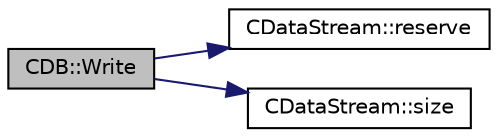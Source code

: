 digraph "CDB::Write"
{
  edge [fontname="Helvetica",fontsize="10",labelfontname="Helvetica",labelfontsize="10"];
  node [fontname="Helvetica",fontsize="10",shape=record];
  rankdir="LR";
  Node102 [label="CDB::Write",height=0.2,width=0.4,color="black", fillcolor="grey75", style="filled", fontcolor="black"];
  Node102 -> Node103 [color="midnightblue",fontsize="10",style="solid",fontname="Helvetica"];
  Node103 [label="CDataStream::reserve",height=0.2,width=0.4,color="black", fillcolor="white", style="filled",URL="$d5/d41/class_c_data_stream.html#a5542e71bd7af2ab7cd7be0f381d39cb5"];
  Node102 -> Node104 [color="midnightblue",fontsize="10",style="solid",fontname="Helvetica"];
  Node104 [label="CDataStream::size",height=0.2,width=0.4,color="black", fillcolor="white", style="filled",URL="$d5/d41/class_c_data_stream.html#add30f866dd928fc28c47fe79a0a6723a"];
}
